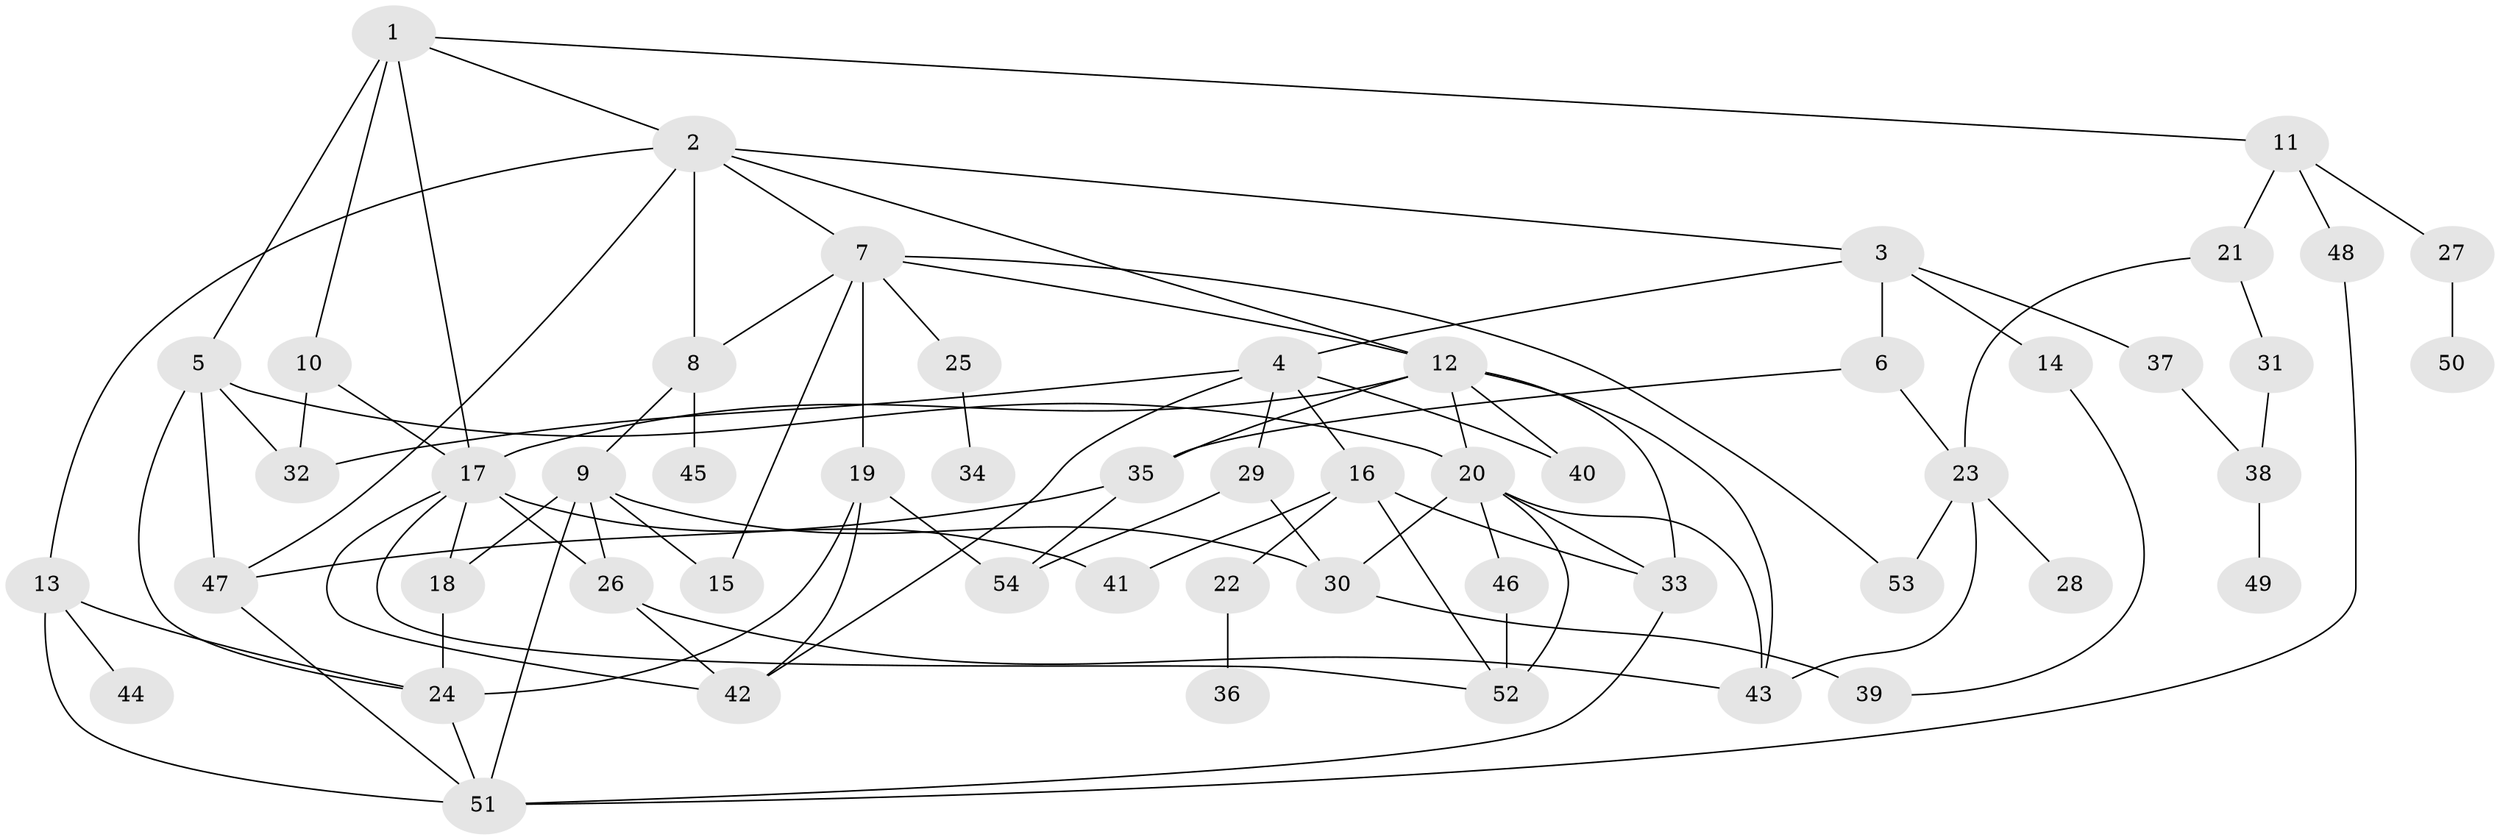 // original degree distribution, {6: 0.028037383177570093, 8: 0.009345794392523364, 7: 0.018691588785046728, 3: 0.19626168224299065, 4: 0.14953271028037382, 5: 0.102803738317757, 2: 0.2523364485981308, 1: 0.24299065420560748}
// Generated by graph-tools (version 1.1) at 2025/34/03/09/25 02:34:29]
// undirected, 54 vertices, 95 edges
graph export_dot {
graph [start="1"]
  node [color=gray90,style=filled];
  1;
  2;
  3;
  4;
  5;
  6;
  7;
  8;
  9;
  10;
  11;
  12;
  13;
  14;
  15;
  16;
  17;
  18;
  19;
  20;
  21;
  22;
  23;
  24;
  25;
  26;
  27;
  28;
  29;
  30;
  31;
  32;
  33;
  34;
  35;
  36;
  37;
  38;
  39;
  40;
  41;
  42;
  43;
  44;
  45;
  46;
  47;
  48;
  49;
  50;
  51;
  52;
  53;
  54;
  1 -- 2 [weight=1.0];
  1 -- 5 [weight=1.0];
  1 -- 10 [weight=1.0];
  1 -- 11 [weight=1.0];
  1 -- 17 [weight=1.0];
  2 -- 3 [weight=1.0];
  2 -- 7 [weight=1.0];
  2 -- 8 [weight=1.0];
  2 -- 12 [weight=1.0];
  2 -- 13 [weight=1.0];
  2 -- 47 [weight=1.0];
  3 -- 4 [weight=1.0];
  3 -- 6 [weight=1.0];
  3 -- 14 [weight=1.0];
  3 -- 37 [weight=1.0];
  4 -- 16 [weight=1.0];
  4 -- 29 [weight=1.0];
  4 -- 32 [weight=1.0];
  4 -- 40 [weight=1.0];
  4 -- 42 [weight=1.0];
  5 -- 20 [weight=1.0];
  5 -- 24 [weight=1.0];
  5 -- 32 [weight=2.0];
  5 -- 47 [weight=1.0];
  6 -- 23 [weight=1.0];
  6 -- 35 [weight=1.0];
  7 -- 8 [weight=1.0];
  7 -- 12 [weight=1.0];
  7 -- 15 [weight=1.0];
  7 -- 19 [weight=1.0];
  7 -- 25 [weight=1.0];
  7 -- 53 [weight=1.0];
  8 -- 9 [weight=1.0];
  8 -- 45 [weight=1.0];
  9 -- 15 [weight=1.0];
  9 -- 18 [weight=1.0];
  9 -- 26 [weight=1.0];
  9 -- 30 [weight=1.0];
  9 -- 51 [weight=1.0];
  10 -- 17 [weight=1.0];
  10 -- 32 [weight=1.0];
  11 -- 21 [weight=1.0];
  11 -- 27 [weight=1.0];
  11 -- 48 [weight=1.0];
  12 -- 17 [weight=2.0];
  12 -- 20 [weight=1.0];
  12 -- 33 [weight=2.0];
  12 -- 35 [weight=1.0];
  12 -- 40 [weight=1.0];
  12 -- 43 [weight=1.0];
  13 -- 24 [weight=1.0];
  13 -- 44 [weight=1.0];
  13 -- 51 [weight=1.0];
  14 -- 39 [weight=1.0];
  16 -- 22 [weight=1.0];
  16 -- 33 [weight=1.0];
  16 -- 41 [weight=1.0];
  16 -- 52 [weight=1.0];
  17 -- 18 [weight=1.0];
  17 -- 26 [weight=1.0];
  17 -- 41 [weight=1.0];
  17 -- 42 [weight=1.0];
  17 -- 52 [weight=1.0];
  18 -- 24 [weight=1.0];
  19 -- 24 [weight=1.0];
  19 -- 42 [weight=1.0];
  19 -- 54 [weight=1.0];
  20 -- 30 [weight=1.0];
  20 -- 33 [weight=1.0];
  20 -- 43 [weight=1.0];
  20 -- 46 [weight=1.0];
  20 -- 52 [weight=1.0];
  21 -- 23 [weight=1.0];
  21 -- 31 [weight=1.0];
  22 -- 36 [weight=1.0];
  23 -- 28 [weight=1.0];
  23 -- 43 [weight=1.0];
  23 -- 53 [weight=1.0];
  24 -- 51 [weight=1.0];
  25 -- 34 [weight=1.0];
  26 -- 42 [weight=1.0];
  26 -- 43 [weight=1.0];
  27 -- 50 [weight=1.0];
  29 -- 30 [weight=1.0];
  29 -- 54 [weight=1.0];
  30 -- 39 [weight=2.0];
  31 -- 38 [weight=1.0];
  33 -- 51 [weight=1.0];
  35 -- 47 [weight=1.0];
  35 -- 54 [weight=1.0];
  37 -- 38 [weight=1.0];
  38 -- 49 [weight=1.0];
  46 -- 52 [weight=2.0];
  47 -- 51 [weight=1.0];
  48 -- 51 [weight=1.0];
}
